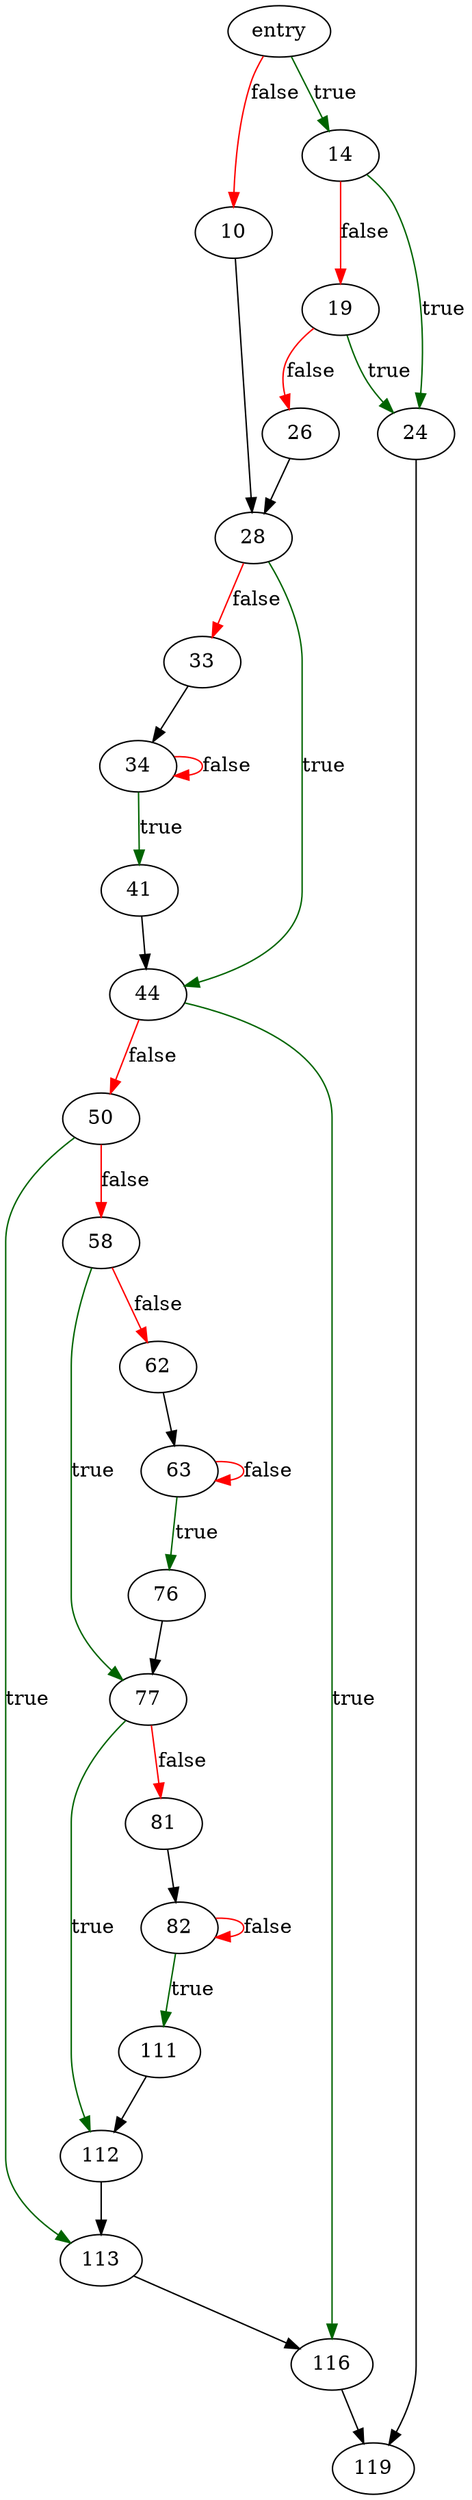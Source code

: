 digraph "fts_sort" {
	// Node definitions.
	3 [label=entry];
	10;
	14;
	19;
	24;
	26;
	28;
	33;
	34;
	41;
	44;
	50;
	58;
	62;
	63;
	76;
	77;
	81;
	82;
	111;
	112;
	113;
	116;
	119;

	// Edge definitions.
	3 -> 10 [
		color=red
		label=false
	];
	3 -> 14 [
		color=darkgreen
		label=true
	];
	10 -> 28;
	14 -> 19 [
		color=red
		label=false
	];
	14 -> 24 [
		color=darkgreen
		label=true
	];
	19 -> 24 [
		color=darkgreen
		label=true
	];
	19 -> 26 [
		color=red
		label=false
	];
	24 -> 119;
	26 -> 28;
	28 -> 33 [
		color=red
		label=false
	];
	28 -> 44 [
		color=darkgreen
		label=true
	];
	33 -> 34;
	34 -> 34 [
		color=red
		label=false
	];
	34 -> 41 [
		color=darkgreen
		label=true
	];
	41 -> 44;
	44 -> 50 [
		color=red
		label=false
	];
	44 -> 116 [
		color=darkgreen
		label=true
	];
	50 -> 58 [
		color=red
		label=false
	];
	50 -> 113 [
		color=darkgreen
		label=true
	];
	58 -> 62 [
		color=red
		label=false
	];
	58 -> 77 [
		color=darkgreen
		label=true
	];
	62 -> 63;
	63 -> 63 [
		color=red
		label=false
	];
	63 -> 76 [
		color=darkgreen
		label=true
	];
	76 -> 77;
	77 -> 81 [
		color=red
		label=false
	];
	77 -> 112 [
		color=darkgreen
		label=true
	];
	81 -> 82;
	82 -> 82 [
		color=red
		label=false
	];
	82 -> 111 [
		color=darkgreen
		label=true
	];
	111 -> 112;
	112 -> 113;
	113 -> 116;
	116 -> 119;
}